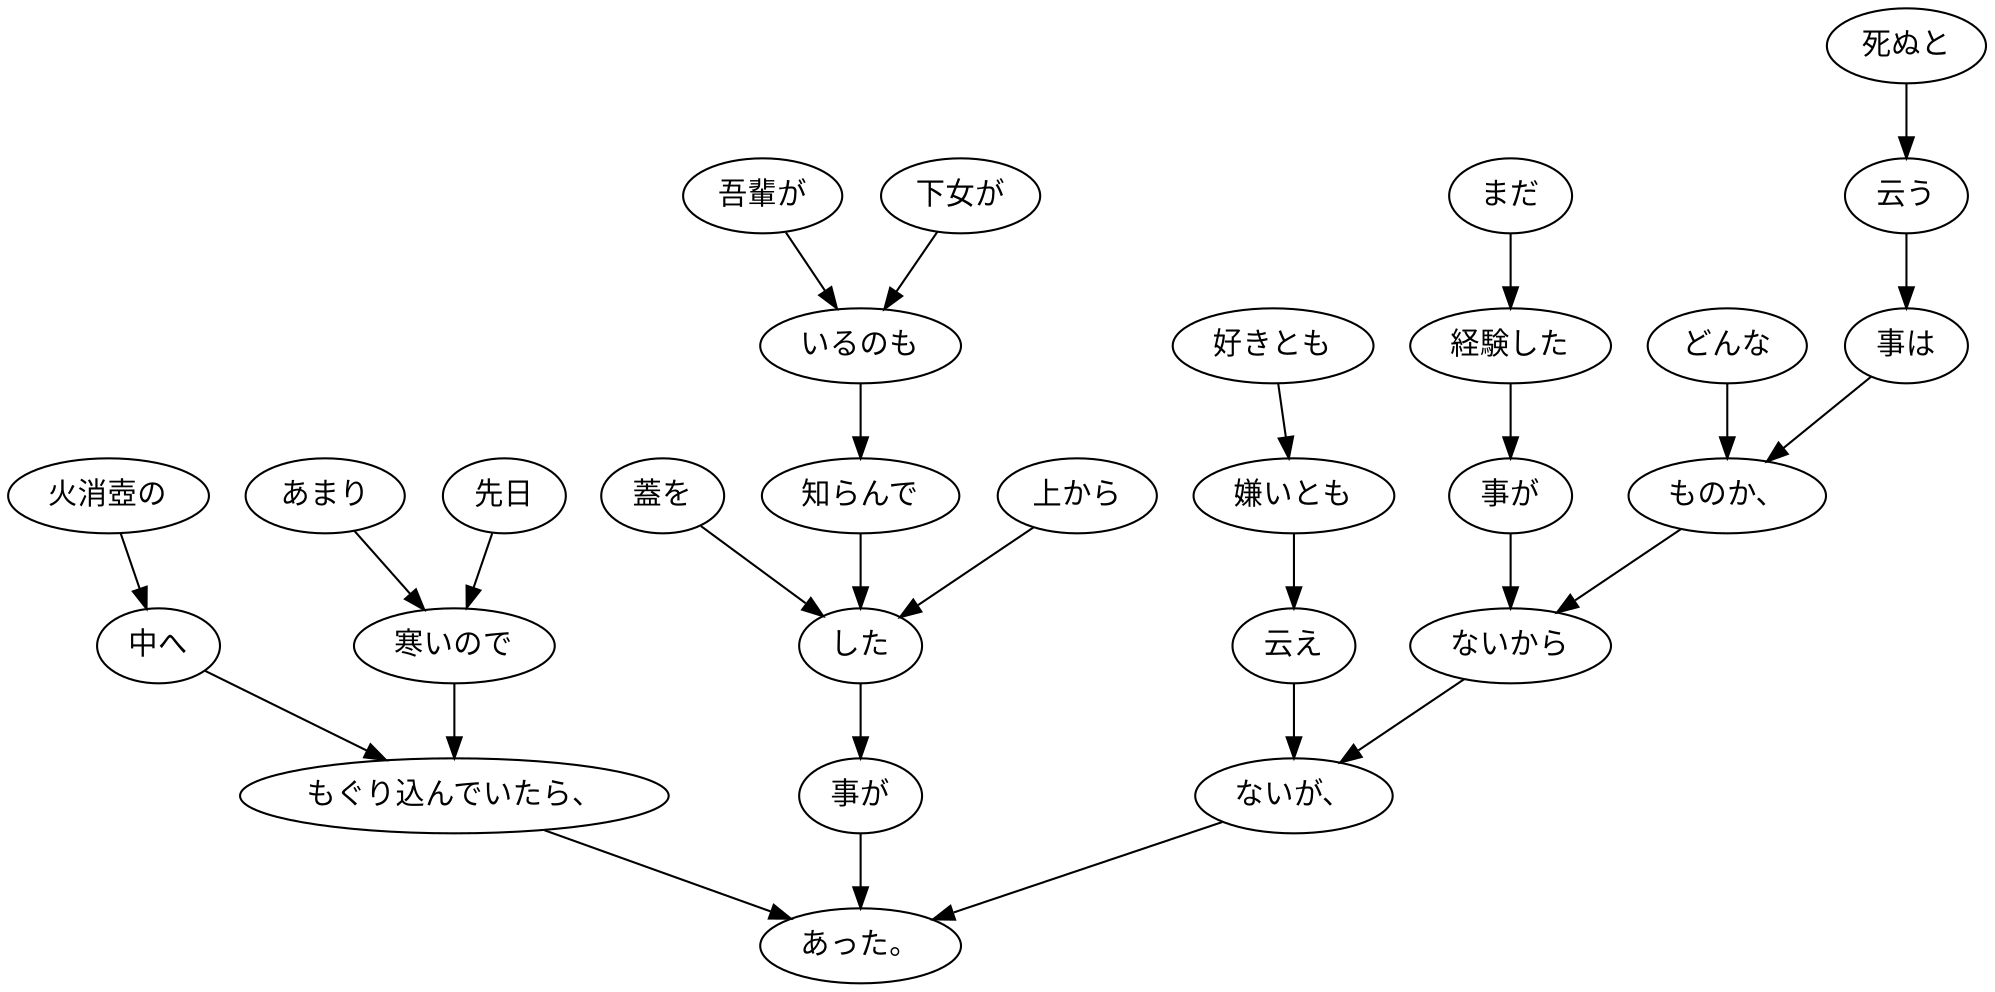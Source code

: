 digraph graph1293 {
	node0 [label="死ぬと"];
	node1 [label="云う"];
	node2 [label="事は"];
	node3 [label="どんな"];
	node4 [label="ものか、"];
	node5 [label="まだ"];
	node6 [label="経験した"];
	node7 [label="事が"];
	node8 [label="ないから"];
	node9 [label="好きとも"];
	node10 [label="嫌いとも"];
	node11 [label="云え"];
	node12 [label="ないが、"];
	node13 [label="先日"];
	node14 [label="あまり"];
	node15 [label="寒いので"];
	node16 [label="火消壺の"];
	node17 [label="中へ"];
	node18 [label="もぐり込んでいたら、"];
	node19 [label="下女が"];
	node20 [label="吾輩が"];
	node21 [label="いるのも"];
	node22 [label="知らんで"];
	node23 [label="上から"];
	node24 [label="蓋を"];
	node25 [label="した"];
	node26 [label="事が"];
	node27 [label="あった。"];
	node0 -> node1;
	node1 -> node2;
	node2 -> node4;
	node3 -> node4;
	node4 -> node8;
	node5 -> node6;
	node6 -> node7;
	node7 -> node8;
	node8 -> node12;
	node9 -> node10;
	node10 -> node11;
	node11 -> node12;
	node12 -> node27;
	node13 -> node15;
	node14 -> node15;
	node15 -> node18;
	node16 -> node17;
	node17 -> node18;
	node18 -> node27;
	node19 -> node21;
	node20 -> node21;
	node21 -> node22;
	node22 -> node25;
	node23 -> node25;
	node24 -> node25;
	node25 -> node26;
	node26 -> node27;
}
